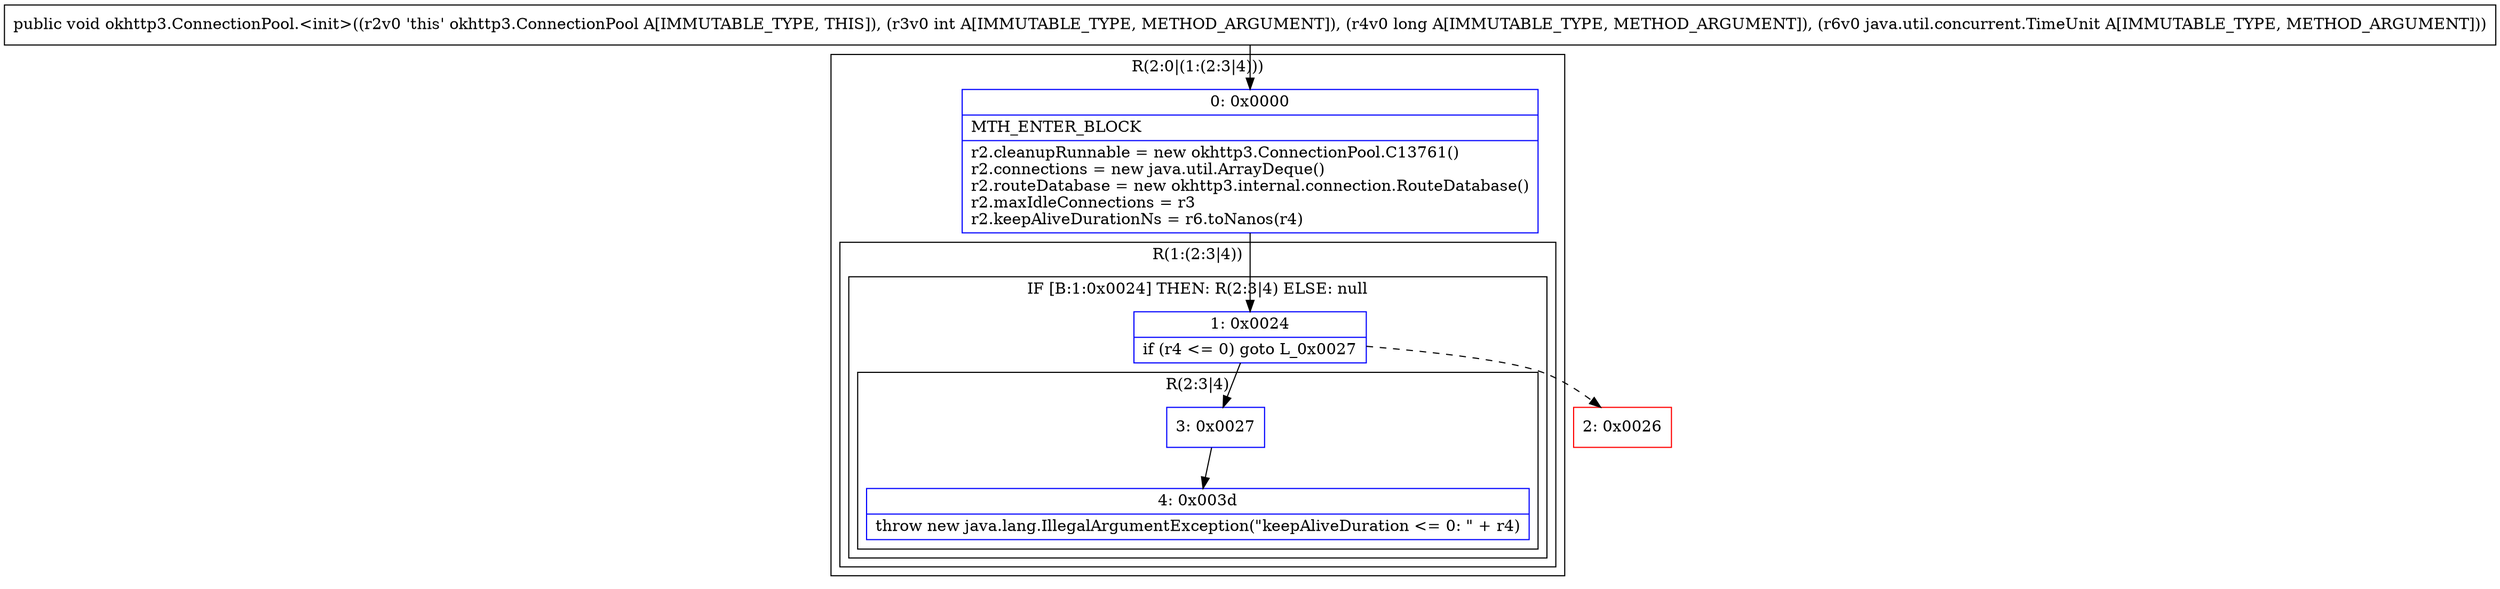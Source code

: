 digraph "CFG forokhttp3.ConnectionPool.\<init\>(IJLjava\/util\/concurrent\/TimeUnit;)V" {
subgraph cluster_Region_1435479465 {
label = "R(2:0|(1:(2:3|4)))";
node [shape=record,color=blue];
Node_0 [shape=record,label="{0\:\ 0x0000|MTH_ENTER_BLOCK\l|r2.cleanupRunnable = new okhttp3.ConnectionPool.C13761()\lr2.connections = new java.util.ArrayDeque()\lr2.routeDatabase = new okhttp3.internal.connection.RouteDatabase()\lr2.maxIdleConnections = r3\lr2.keepAliveDurationNs = r6.toNanos(r4)\l}"];
subgraph cluster_Region_996797009 {
label = "R(1:(2:3|4))";
node [shape=record,color=blue];
subgraph cluster_IfRegion_81329719 {
label = "IF [B:1:0x0024] THEN: R(2:3|4) ELSE: null";
node [shape=record,color=blue];
Node_1 [shape=record,label="{1\:\ 0x0024|if (r4 \<= 0) goto L_0x0027\l}"];
subgraph cluster_Region_1837256742 {
label = "R(2:3|4)";
node [shape=record,color=blue];
Node_3 [shape=record,label="{3\:\ 0x0027}"];
Node_4 [shape=record,label="{4\:\ 0x003d|throw new java.lang.IllegalArgumentException(\"keepAliveDuration \<= 0: \" + r4)\l}"];
}
}
}
}
Node_2 [shape=record,color=red,label="{2\:\ 0x0026}"];
MethodNode[shape=record,label="{public void okhttp3.ConnectionPool.\<init\>((r2v0 'this' okhttp3.ConnectionPool A[IMMUTABLE_TYPE, THIS]), (r3v0 int A[IMMUTABLE_TYPE, METHOD_ARGUMENT]), (r4v0 long A[IMMUTABLE_TYPE, METHOD_ARGUMENT]), (r6v0 java.util.concurrent.TimeUnit A[IMMUTABLE_TYPE, METHOD_ARGUMENT])) }"];
MethodNode -> Node_0;
Node_0 -> Node_1;
Node_1 -> Node_2[style=dashed];
Node_1 -> Node_3;
Node_3 -> Node_4;
}


